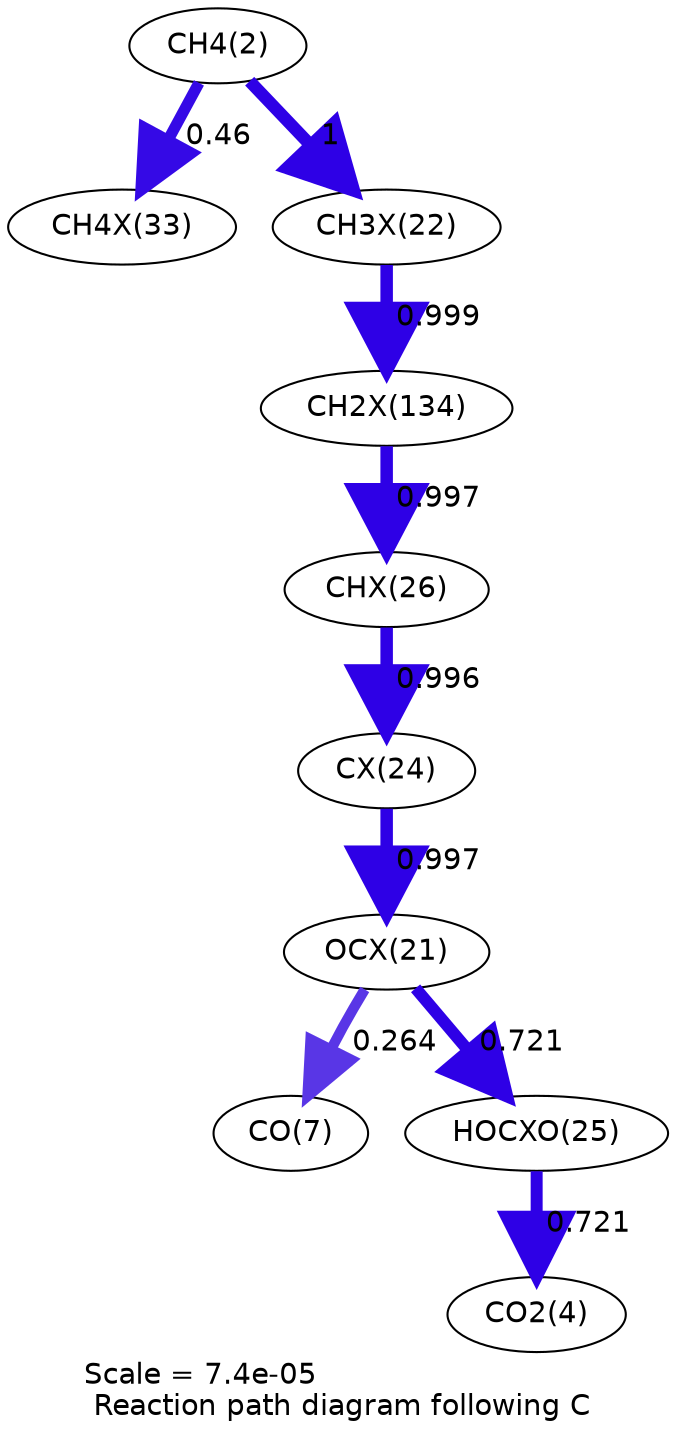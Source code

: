digraph reaction_paths {
center=1;
s4 -> s38[fontname="Helvetica", penwidth=5.41, arrowsize=2.71, color="0.7, 0.96, 0.9"
, label=" 0.46"];
s4 -> s32[fontname="Helvetica", penwidth=6, arrowsize=3, color="0.7, 1.5, 0.9"
, label=" 1"];
s32 -> s47[fontname="Helvetica", penwidth=6, arrowsize=3, color="0.7, 1.5, 0.9"
, label=" 0.999"];
s47 -> s36[fontname="Helvetica", penwidth=6, arrowsize=3, color="0.7, 1.5, 0.9"
, label=" 0.997"];
s36 -> s34[fontname="Helvetica", penwidth=6, arrowsize=3, color="0.7, 1.5, 0.9"
, label=" 0.996"];
s34 -> s31[fontname="Helvetica", penwidth=6, arrowsize=3, color="0.7, 1.5, 0.9"
, label=" 0.997"];
s31 -> s9[fontname="Helvetica", penwidth=4.99, arrowsize=2.5, color="0.7, 0.764, 0.9"
, label=" 0.264"];
s31 -> s35[fontname="Helvetica", penwidth=5.75, arrowsize=2.88, color="0.7, 1.22, 0.9"
, label=" 0.721"];
s35 -> s6[fontname="Helvetica", penwidth=5.75, arrowsize=2.88, color="0.7, 1.22, 0.9"
, label=" 0.721"];
s4 [ fontname="Helvetica", label="CH4(2)"];
s6 [ fontname="Helvetica", label="CO2(4)"];
s9 [ fontname="Helvetica", label="CO(7)"];
s31 [ fontname="Helvetica", label="OCX(21)"];
s32 [ fontname="Helvetica", label="CH3X(22)"];
s34 [ fontname="Helvetica", label="CX(24)"];
s35 [ fontname="Helvetica", label="HOCXO(25)"];
s36 [ fontname="Helvetica", label="CHX(26)"];
s38 [ fontname="Helvetica", label="CH4X(33)"];
s47 [ fontname="Helvetica", label="CH2X(134)"];
 label = "Scale = 7.4e-05\l Reaction path diagram following C";
 fontname = "Helvetica";
}
